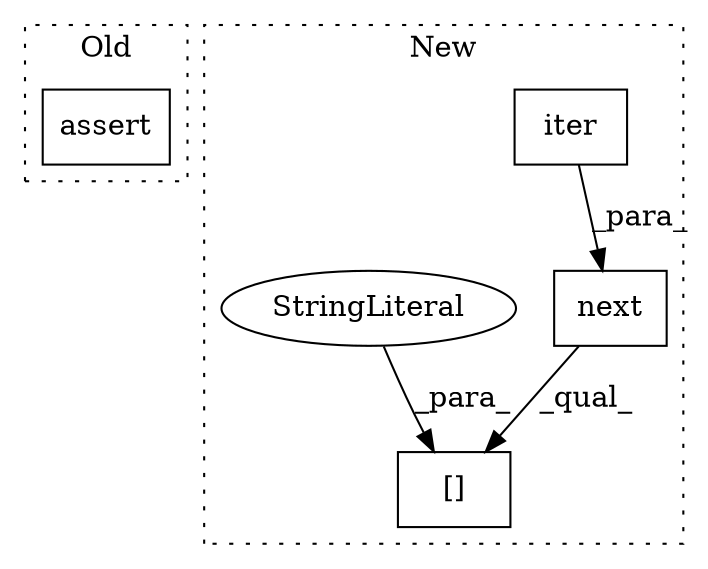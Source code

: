 digraph G {
subgraph cluster0 {
1 [label="assert" a="32" s="4690,4724" l="12,1" shape="box"];
label = "Old";
style="dotted";
}
subgraph cluster1 {
2 [label="iter" a="32" s="7847,7862" l="5,1" shape="box"];
3 [label="next" a="32" s="7842,7863" l="5,1" shape="box"];
4 [label="[]" a="2" s="7842,7886" l="26,1" shape="box"];
5 [label="StringLiteral" a="45" s="7868" l="18" shape="ellipse"];
label = "New";
style="dotted";
}
2 -> 3 [label="_para_"];
3 -> 4 [label="_qual_"];
5 -> 4 [label="_para_"];
}